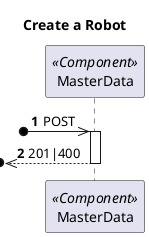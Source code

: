 @startuml
'https://plantuml.com/sequence-diagram

autonumber
skinparam packageStyle rect

title Create a Robot

participant "MasterData" as MD <<Component>>

?o->> MD : POST

activate MD
?o<<-- MD : 201|400
deactivate MD


@enduml
